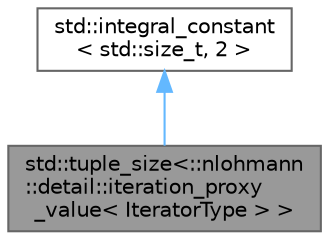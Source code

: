 digraph "std::tuple_size&lt;::nlohmann::detail::iteration_proxy_value&lt; IteratorType &gt; &gt;"
{
 // LATEX_PDF_SIZE
  bgcolor="transparent";
  edge [fontname=Helvetica,fontsize=10,labelfontname=Helvetica,labelfontsize=10];
  node [fontname=Helvetica,fontsize=10,shape=box,height=0.2,width=0.4];
  Node1 [id="Node000001",label="std::tuple_size\<::nlohmann\l::detail::iteration_proxy\l_value\< IteratorType \> \>",height=0.2,width=0.4,color="gray40", fillcolor="grey60", style="filled", fontcolor="black",tooltip=" "];
  Node2 -> Node1 [id="edge3_Node000001_Node000002",dir="back",color="steelblue1",style="solid",tooltip=" "];
  Node2 [id="Node000002",label="std::integral_constant\l\< std::size_t, 2 \>",height=0.2,width=0.4,color="gray40", fillcolor="white", style="filled",tooltip=" "];
}
